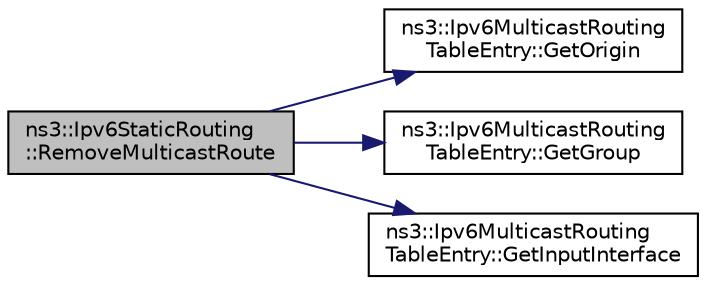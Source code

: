 digraph "ns3::Ipv6StaticRouting::RemoveMulticastRoute"
{
  edge [fontname="Helvetica",fontsize="10",labelfontname="Helvetica",labelfontsize="10"];
  node [fontname="Helvetica",fontsize="10",shape=record];
  rankdir="LR";
  Node1 [label="ns3::Ipv6StaticRouting\l::RemoveMulticastRoute",height=0.2,width=0.4,color="black", fillcolor="grey75", style="filled", fontcolor="black"];
  Node1 -> Node2 [color="midnightblue",fontsize="10",style="solid"];
  Node2 [label="ns3::Ipv6MulticastRouting\lTableEntry::GetOrigin",height=0.2,width=0.4,color="black", fillcolor="white", style="filled",URL="$d7/dbe/classns3_1_1Ipv6MulticastRoutingTableEntry.html#aa30d1a56c0d0d38609ce5daa8b926f41",tooltip="Get the source of this route. "];
  Node1 -> Node3 [color="midnightblue",fontsize="10",style="solid"];
  Node3 [label="ns3::Ipv6MulticastRouting\lTableEntry::GetGroup",height=0.2,width=0.4,color="black", fillcolor="white", style="filled",URL="$d7/dbe/classns3_1_1Ipv6MulticastRoutingTableEntry.html#ac3809c68585c66d7034459565edf906d",tooltip="Get the group. "];
  Node1 -> Node4 [color="midnightblue",fontsize="10",style="solid"];
  Node4 [label="ns3::Ipv6MulticastRouting\lTableEntry::GetInputInterface",height=0.2,width=0.4,color="black", fillcolor="white", style="filled",URL="$d7/dbe/classns3_1_1Ipv6MulticastRoutingTableEntry.html#a32003fd1ce03a5a1c8be81f255dbb932",tooltip="Get the input interface address. "];
}
